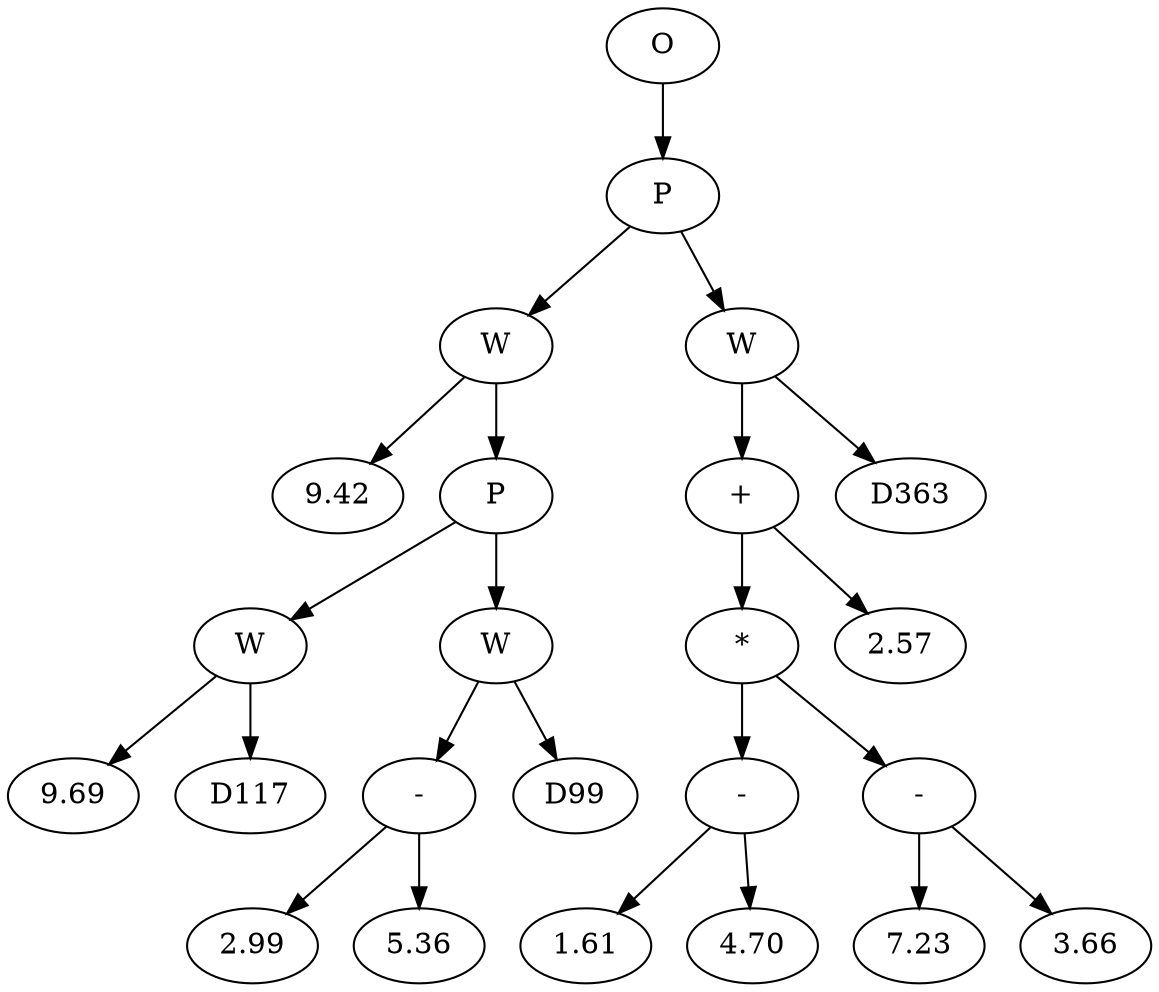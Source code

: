 // Tree
digraph {
	17866705 [label=O]
	17866706 [label=P]
	17866705 -> 17866706
	17866707 [label=W]
	17866706 -> 17866707
	17866708 [label=9.42]
	17866707 -> 17866708
	17866709 [label=P]
	17866707 -> 17866709
	17866710 [label=W]
	17866709 -> 17866710
	17866711 [label=9.69]
	17866710 -> 17866711
	17866712 [label=D117]
	17866710 -> 17866712
	17866713 [label=W]
	17866709 -> 17866713
	17866714 [label="-"]
	17866713 -> 17866714
	17866715 [label=2.99]
	17866714 -> 17866715
	17866716 [label=5.36]
	17866714 -> 17866716
	17866717 [label=D99]
	17866713 -> 17866717
	17866718 [label=W]
	17866706 -> 17866718
	17866719 [label="+"]
	17866718 -> 17866719
	17866720 [label="*"]
	17866719 -> 17866720
	17866721 [label="-"]
	17866720 -> 17866721
	17866722 [label=1.61]
	17866721 -> 17866722
	17866723 [label=4.70]
	17866721 -> 17866723
	17866724 [label="-"]
	17866720 -> 17866724
	17866725 [label=7.23]
	17866724 -> 17866725
	17866726 [label=3.66]
	17866724 -> 17866726
	17866727 [label=2.57]
	17866719 -> 17866727
	17866728 [label=D363]
	17866718 -> 17866728
}
